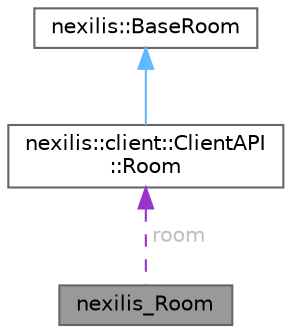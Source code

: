 digraph "nexilis_Room"
{
 // LATEX_PDF_SIZE
  bgcolor="transparent";
  edge [fontname=Helvetica,fontsize=10,labelfontname=Helvetica,labelfontsize=10];
  node [fontname=Helvetica,fontsize=10,shape=box,height=0.2,width=0.4];
  Node1 [id="Node000001",label="nexilis_Room",height=0.2,width=0.4,color="gray40", fillcolor="grey60", style="filled", fontcolor="black",tooltip=" "];
  Node2 -> Node1 [id="edge1_Node000001_Node000002",dir="back",color="darkorchid3",style="dashed",tooltip=" ",label=" room",fontcolor="grey" ];
  Node2 [id="Node000002",label="nexilis::client::ClientAPI\l::Room",height=0.2,width=0.4,color="gray40", fillcolor="white", style="filled",URL="$dc/dbd/classnexilis_1_1client_1_1ClientAPI_1_1Room.html",tooltip=" "];
  Node3 -> Node2 [id="edge2_Node000002_Node000003",dir="back",color="steelblue1",style="solid",tooltip=" "];
  Node3 [id="Node000003",label="nexilis::BaseRoom",height=0.2,width=0.4,color="gray40", fillcolor="white", style="filled",URL="$da/d49/classnexilis_1_1BaseRoom.html",tooltip=" "];
}
